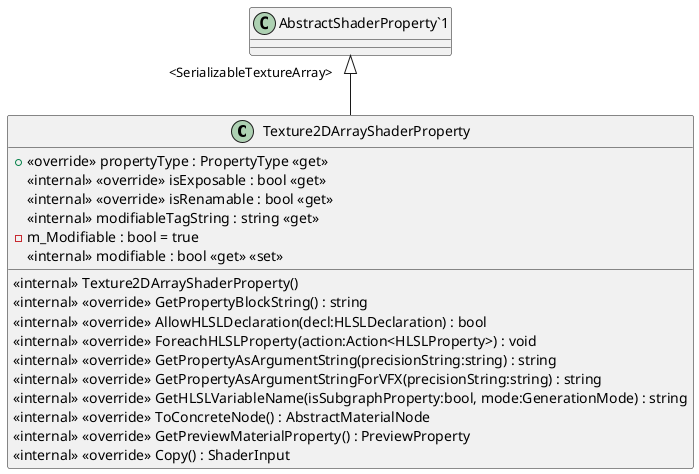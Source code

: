 @startuml
class Texture2DArrayShaderProperty {
    <<internal>> Texture2DArrayShaderProperty()
    + <<override>> propertyType : PropertyType <<get>>
    <<internal>> <<override>> isExposable : bool <<get>>
    <<internal>> <<override>> isRenamable : bool <<get>>
    <<internal>> modifiableTagString : string <<get>>
    <<internal>> <<override>> GetPropertyBlockString() : string
    <<internal>> <<override>> AllowHLSLDeclaration(decl:HLSLDeclaration) : bool
    <<internal>> <<override>> ForeachHLSLProperty(action:Action<HLSLProperty>) : void
    <<internal>> <<override>> GetPropertyAsArgumentString(precisionString:string) : string
    <<internal>> <<override>> GetPropertyAsArgumentStringForVFX(precisionString:string) : string
    <<internal>> <<override>> GetHLSLVariableName(isSubgraphProperty:bool, mode:GenerationMode) : string
    - m_Modifiable : bool = true
    <<internal>> modifiable : bool <<get>> <<set>>
    <<internal>> <<override>> ToConcreteNode() : AbstractMaterialNode
    <<internal>> <<override>> GetPreviewMaterialProperty() : PreviewProperty
    <<internal>> <<override>> Copy() : ShaderInput
}
"AbstractShaderProperty`1" "<SerializableTextureArray>" <|-- Texture2DArrayShaderProperty
@enduml
